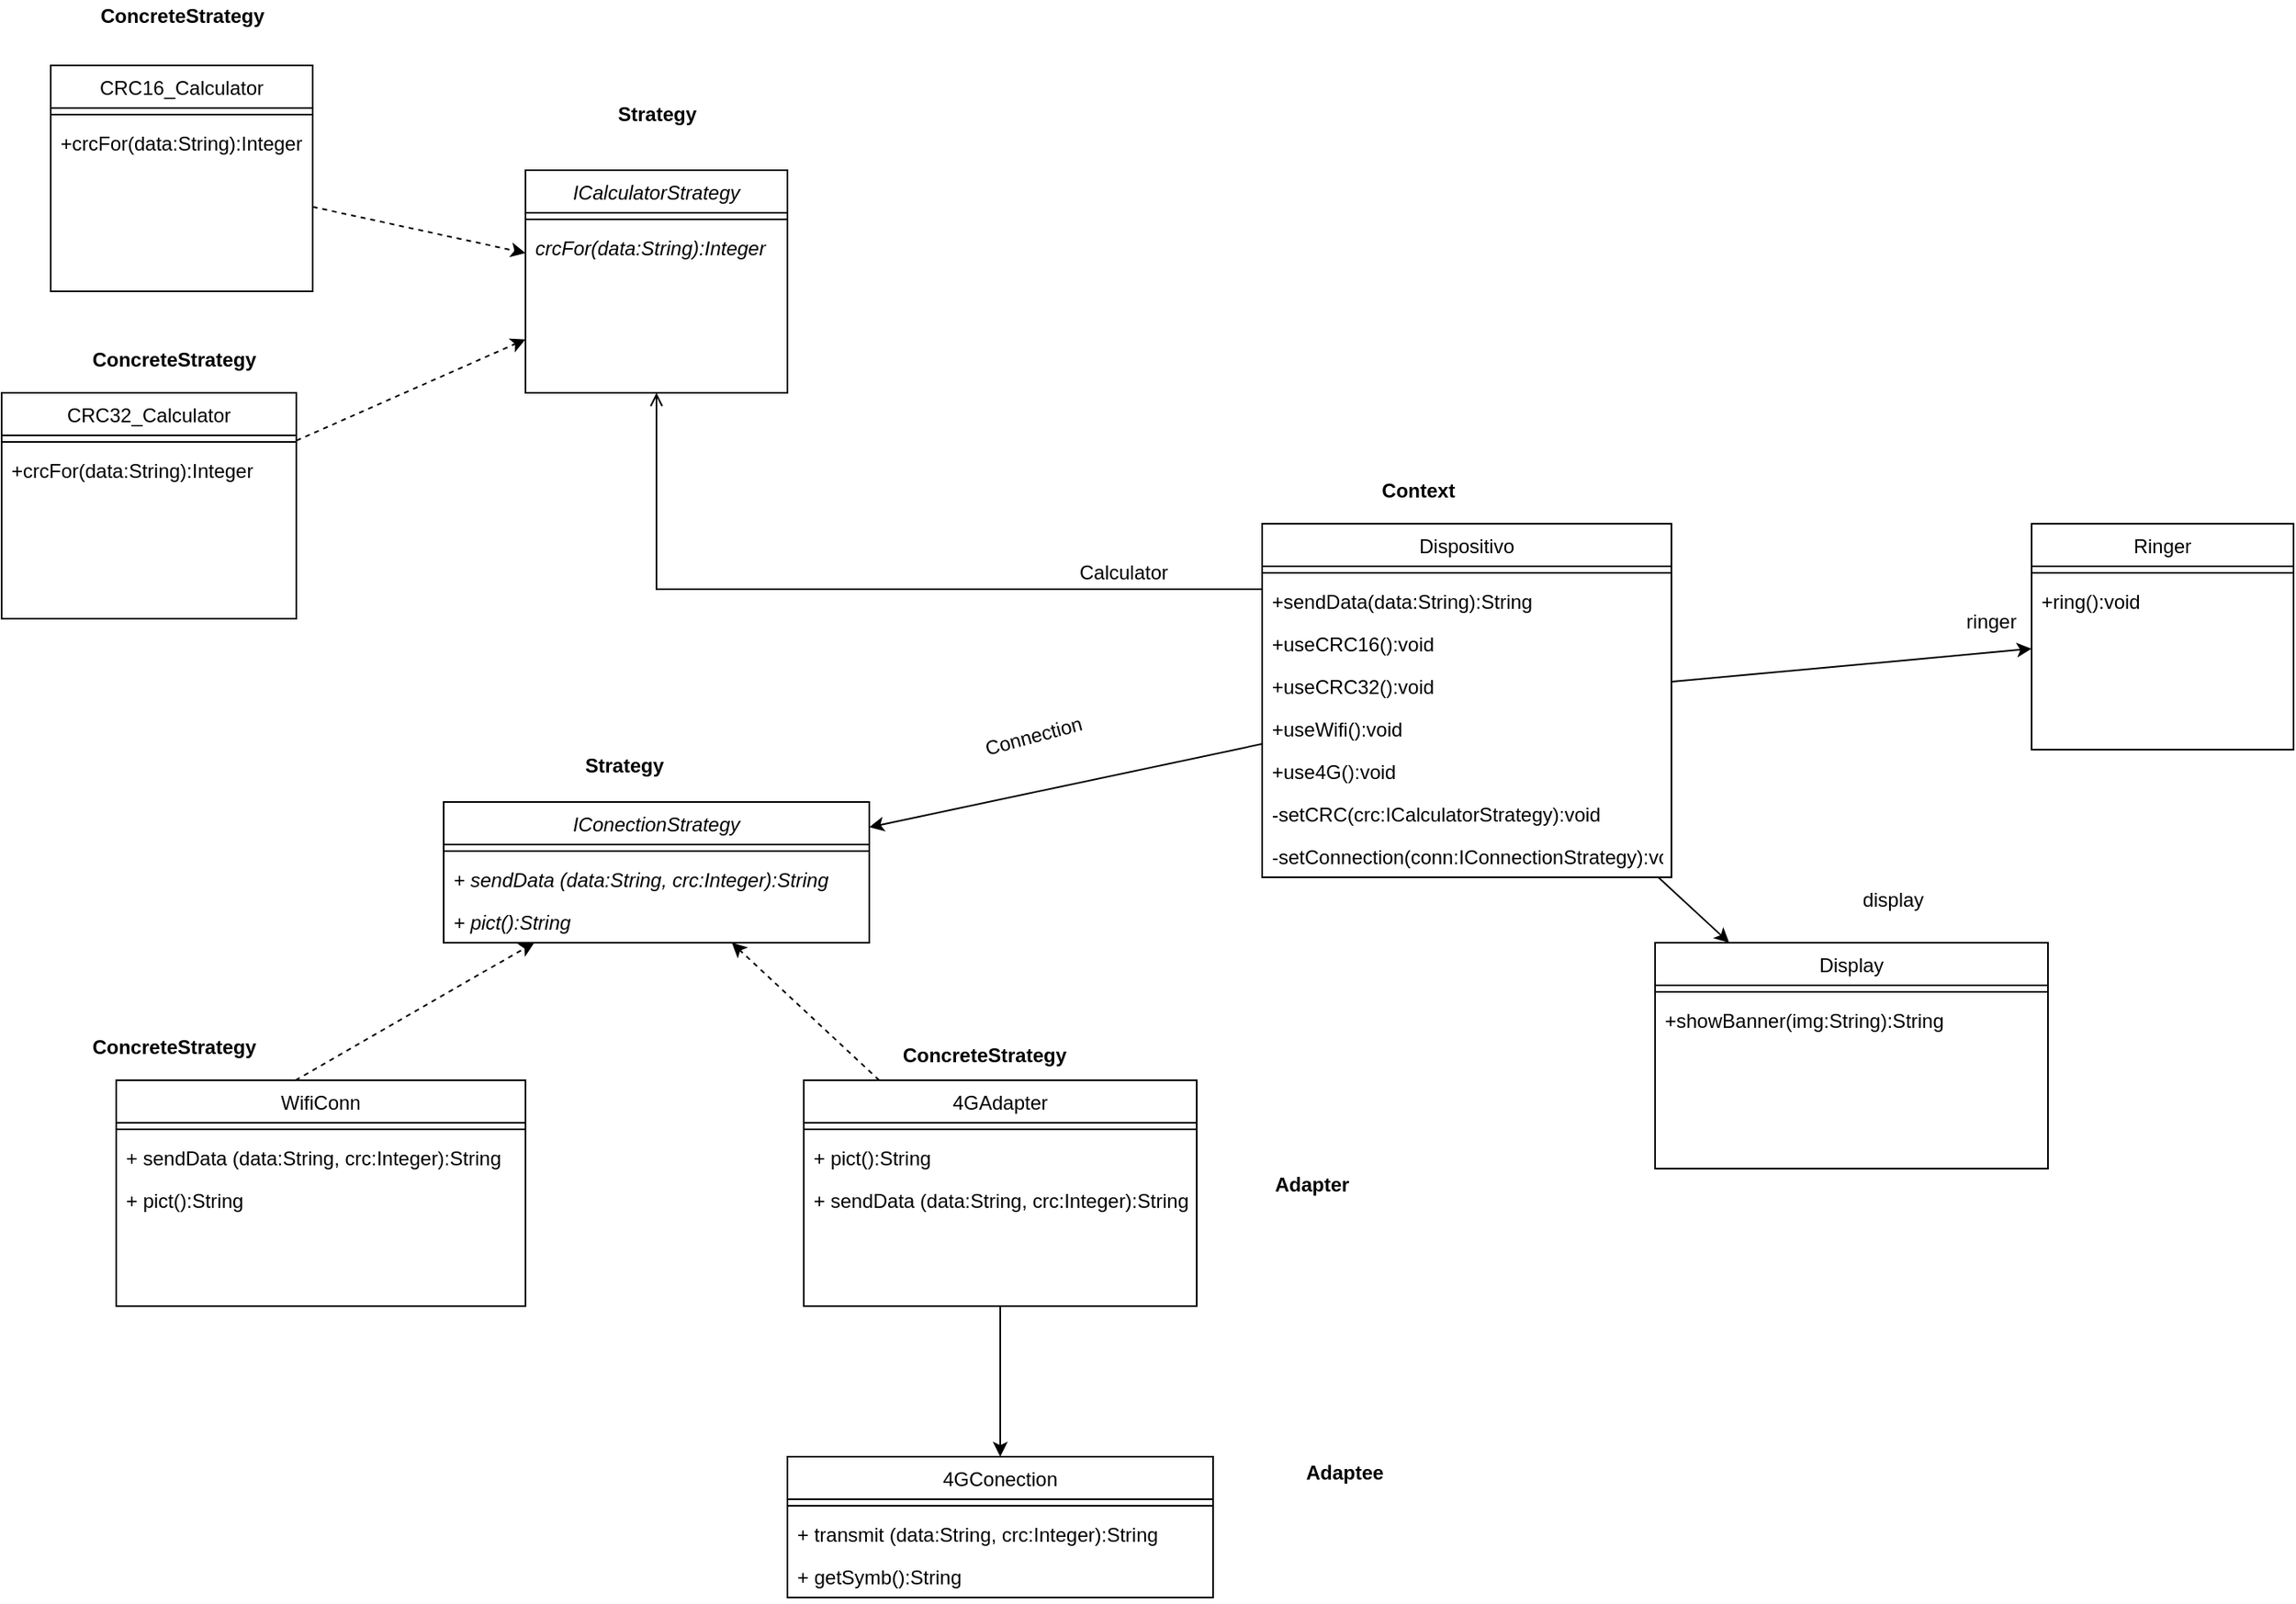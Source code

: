 <mxfile version="19.0.2" type="github">
  <diagram id="C5RBs43oDa-KdzZeNtuy" name="Page-1">
    <mxGraphModel dx="1948" dy="1740" grid="1" gridSize="10" guides="1" tooltips="1" connect="1" arrows="1" fold="1" page="1" pageScale="1" pageWidth="827" pageHeight="1169" math="0" shadow="0">
      <root>
        <mxCell id="WIyWlLk6GJQsqaUBKTNV-0" />
        <mxCell id="WIyWlLk6GJQsqaUBKTNV-1" parent="WIyWlLk6GJQsqaUBKTNV-0" />
        <mxCell id="zkfFHV4jXpPFQw0GAbJ--0" value="Dispositivo" style="swimlane;fontStyle=0;align=center;verticalAlign=top;childLayout=stackLayout;horizontal=1;startSize=26;horizontalStack=0;resizeParent=1;resizeLast=0;collapsible=1;marginBottom=0;rounded=0;shadow=0;strokeWidth=1;" parent="WIyWlLk6GJQsqaUBKTNV-1" vertex="1">
          <mxGeometry x="110" y="30" width="250" height="216" as="geometry">
            <mxRectangle x="230" y="140" width="160" height="26" as="alternateBounds" />
          </mxGeometry>
        </mxCell>
        <mxCell id="zkfFHV4jXpPFQw0GAbJ--4" value="" style="line;html=1;strokeWidth=1;align=left;verticalAlign=middle;spacingTop=-1;spacingLeft=3;spacingRight=3;rotatable=0;labelPosition=right;points=[];portConstraint=eastwest;" parent="zkfFHV4jXpPFQw0GAbJ--0" vertex="1">
          <mxGeometry y="26" width="250" height="8" as="geometry" />
        </mxCell>
        <mxCell id="zkfFHV4jXpPFQw0GAbJ--5" value="+sendData(data:String):String" style="text;align=left;verticalAlign=top;spacingLeft=4;spacingRight=4;overflow=hidden;rotatable=0;points=[[0,0.5],[1,0.5]];portConstraint=eastwest;" parent="zkfFHV4jXpPFQw0GAbJ--0" vertex="1">
          <mxGeometry y="34" width="250" height="26" as="geometry" />
        </mxCell>
        <mxCell id="hCeDtJh-7-GGdZK3IGsr-0" value="+useCRC16():void" style="text;align=left;verticalAlign=top;spacingLeft=4;spacingRight=4;overflow=hidden;rotatable=0;points=[[0,0.5],[1,0.5]];portConstraint=eastwest;" vertex="1" parent="zkfFHV4jXpPFQw0GAbJ--0">
          <mxGeometry y="60" width="250" height="26" as="geometry" />
        </mxCell>
        <mxCell id="hCeDtJh-7-GGdZK3IGsr-1" value="+useCRC32():void" style="text;align=left;verticalAlign=top;spacingLeft=4;spacingRight=4;overflow=hidden;rotatable=0;points=[[0,0.5],[1,0.5]];portConstraint=eastwest;" vertex="1" parent="zkfFHV4jXpPFQw0GAbJ--0">
          <mxGeometry y="86" width="250" height="26" as="geometry" />
        </mxCell>
        <mxCell id="hCeDtJh-7-GGdZK3IGsr-5" value="+useWifi():void" style="text;align=left;verticalAlign=top;spacingLeft=4;spacingRight=4;overflow=hidden;rotatable=0;points=[[0,0.5],[1,0.5]];portConstraint=eastwest;" vertex="1" parent="zkfFHV4jXpPFQw0GAbJ--0">
          <mxGeometry y="112" width="250" height="26" as="geometry" />
        </mxCell>
        <mxCell id="hCeDtJh-7-GGdZK3IGsr-4" value="+use4G():void" style="text;align=left;verticalAlign=top;spacingLeft=4;spacingRight=4;overflow=hidden;rotatable=0;points=[[0,0.5],[1,0.5]];portConstraint=eastwest;" vertex="1" parent="zkfFHV4jXpPFQw0GAbJ--0">
          <mxGeometry y="138" width="250" height="26" as="geometry" />
        </mxCell>
        <mxCell id="hCeDtJh-7-GGdZK3IGsr-3" value="-setCRC(crc:ICalculatorStrategy):void" style="text;align=left;verticalAlign=top;spacingLeft=4;spacingRight=4;overflow=hidden;rotatable=0;points=[[0,0.5],[1,0.5]];portConstraint=eastwest;" vertex="1" parent="zkfFHV4jXpPFQw0GAbJ--0">
          <mxGeometry y="164" width="250" height="26" as="geometry" />
        </mxCell>
        <mxCell id="hCeDtJh-7-GGdZK3IGsr-6" value="-setConnection(conn:IConnectionStrategy):void" style="text;align=left;verticalAlign=top;spacingLeft=4;spacingRight=4;overflow=hidden;rotatable=0;points=[[0,0.5],[1,0.5]];portConstraint=eastwest;" vertex="1" parent="zkfFHV4jXpPFQw0GAbJ--0">
          <mxGeometry y="190" width="250" height="26" as="geometry" />
        </mxCell>
        <mxCell id="zkfFHV4jXpPFQw0GAbJ--6" value="WifiConn" style="swimlane;fontStyle=0;align=center;verticalAlign=top;childLayout=stackLayout;horizontal=1;startSize=26;horizontalStack=0;resizeParent=1;resizeLast=0;collapsible=1;marginBottom=0;rounded=0;shadow=0;strokeWidth=1;" parent="WIyWlLk6GJQsqaUBKTNV-1" vertex="1">
          <mxGeometry x="-590" y="370" width="250" height="138" as="geometry">
            <mxRectangle x="130" y="380" width="160" height="26" as="alternateBounds" />
          </mxGeometry>
        </mxCell>
        <mxCell id="zkfFHV4jXpPFQw0GAbJ--9" value="" style="line;html=1;strokeWidth=1;align=left;verticalAlign=middle;spacingTop=-1;spacingLeft=3;spacingRight=3;rotatable=0;labelPosition=right;points=[];portConstraint=eastwest;" parent="zkfFHV4jXpPFQw0GAbJ--6" vertex="1">
          <mxGeometry y="26" width="250" height="8" as="geometry" />
        </mxCell>
        <mxCell id="HVEa03CkyZOE4N7WmH8P-10" value="+ sendData (data:String, crc:Integer):String" style="text;align=left;verticalAlign=top;spacingLeft=4;spacingRight=4;overflow=hidden;rotatable=0;points=[[0,0.5],[1,0.5]];portConstraint=eastwest;fontStyle=0" parent="zkfFHV4jXpPFQw0GAbJ--6" vertex="1">
          <mxGeometry y="34" width="250" height="26" as="geometry" />
        </mxCell>
        <mxCell id="HVEa03CkyZOE4N7WmH8P-11" value="+ pict():String" style="text;align=left;verticalAlign=top;spacingLeft=4;spacingRight=4;overflow=hidden;rotatable=0;points=[[0,0.5],[1,0.5]];portConstraint=eastwest;fontStyle=0" parent="zkfFHV4jXpPFQw0GAbJ--6" vertex="1">
          <mxGeometry y="60" width="250" height="26" as="geometry" />
        </mxCell>
        <mxCell id="zkfFHV4jXpPFQw0GAbJ--13" value="4GConection" style="swimlane;fontStyle=0;align=center;verticalAlign=top;childLayout=stackLayout;horizontal=1;startSize=26;horizontalStack=0;resizeParent=1;resizeLast=0;collapsible=1;marginBottom=0;rounded=0;shadow=0;strokeWidth=1;" parent="WIyWlLk6GJQsqaUBKTNV-1" vertex="1">
          <mxGeometry x="-180" y="600" width="260" height="86" as="geometry">
            <mxRectangle x="340" y="380" width="170" height="26" as="alternateBounds" />
          </mxGeometry>
        </mxCell>
        <mxCell id="zkfFHV4jXpPFQw0GAbJ--15" value="" style="line;html=1;strokeWidth=1;align=left;verticalAlign=middle;spacingTop=-1;spacingLeft=3;spacingRight=3;rotatable=0;labelPosition=right;points=[];portConstraint=eastwest;" parent="zkfFHV4jXpPFQw0GAbJ--13" vertex="1">
          <mxGeometry y="26" width="260" height="8" as="geometry" />
        </mxCell>
        <mxCell id="HVEa03CkyZOE4N7WmH8P-12" value="+ transmit (data:String, crc:Integer):String" style="text;align=left;verticalAlign=top;spacingLeft=4;spacingRight=4;overflow=hidden;rotatable=0;points=[[0,0.5],[1,0.5]];portConstraint=eastwest;fontStyle=0" parent="zkfFHV4jXpPFQw0GAbJ--13" vertex="1">
          <mxGeometry y="34" width="260" height="26" as="geometry" />
        </mxCell>
        <mxCell id="HVEa03CkyZOE4N7WmH8P-13" value="+ getSymb():String" style="text;align=left;verticalAlign=top;spacingLeft=4;spacingRight=4;overflow=hidden;rotatable=0;points=[[0,0.5],[1,0.5]];portConstraint=eastwest;fontStyle=0" parent="zkfFHV4jXpPFQw0GAbJ--13" vertex="1">
          <mxGeometry y="60" width="260" height="26" as="geometry" />
        </mxCell>
        <mxCell id="zkfFHV4jXpPFQw0GAbJ--17" value="ICalculatorStrategy" style="swimlane;fontStyle=2;align=center;verticalAlign=top;childLayout=stackLayout;horizontal=1;startSize=26;horizontalStack=0;resizeParent=1;resizeLast=0;collapsible=1;marginBottom=0;rounded=0;shadow=0;strokeWidth=1;" parent="WIyWlLk6GJQsqaUBKTNV-1" vertex="1">
          <mxGeometry x="-340" y="-186" width="160" height="136" as="geometry">
            <mxRectangle x="550" y="140" width="160" height="26" as="alternateBounds" />
          </mxGeometry>
        </mxCell>
        <mxCell id="zkfFHV4jXpPFQw0GAbJ--23" value="" style="line;html=1;strokeWidth=1;align=left;verticalAlign=middle;spacingTop=-1;spacingLeft=3;spacingRight=3;rotatable=0;labelPosition=right;points=[];portConstraint=eastwest;" parent="zkfFHV4jXpPFQw0GAbJ--17" vertex="1">
          <mxGeometry y="26" width="160" height="8" as="geometry" />
        </mxCell>
        <mxCell id="zkfFHV4jXpPFQw0GAbJ--25" value="crcFor(data:String):Integer" style="text;align=left;verticalAlign=top;spacingLeft=4;spacingRight=4;overflow=hidden;rotatable=0;points=[[0,0.5],[1,0.5]];portConstraint=eastwest;fontStyle=2" parent="zkfFHV4jXpPFQw0GAbJ--17" vertex="1">
          <mxGeometry y="34" width="160" height="26" as="geometry" />
        </mxCell>
        <mxCell id="zkfFHV4jXpPFQw0GAbJ--26" value="" style="endArrow=open;shadow=0;strokeWidth=1;rounded=0;endFill=1;edgeStyle=elbowEdgeStyle;elbow=vertical;startArrow=none;" parent="WIyWlLk6GJQsqaUBKTNV-1" source="zkfFHV4jXpPFQw0GAbJ--0" target="zkfFHV4jXpPFQw0GAbJ--17" edge="1">
          <mxGeometry x="0.5" y="41" relative="1" as="geometry">
            <mxPoint x="380" y="192" as="sourcePoint" />
            <mxPoint x="540" y="192" as="targetPoint" />
            <mxPoint x="-40" y="32" as="offset" />
            <Array as="points">
              <mxPoint x="-40" y="70" />
            </Array>
          </mxGeometry>
        </mxCell>
        <mxCell id="HVEa03CkyZOE4N7WmH8P-0" value="IConectionStrategy&#xa;" style="swimlane;fontStyle=2;align=center;verticalAlign=top;childLayout=stackLayout;horizontal=1;startSize=26;horizontalStack=0;resizeParent=1;resizeLast=0;collapsible=1;marginBottom=0;rounded=0;shadow=0;strokeWidth=1;" parent="WIyWlLk6GJQsqaUBKTNV-1" vertex="1">
          <mxGeometry x="-390" y="200" width="260" height="86" as="geometry">
            <mxRectangle x="340" y="380" width="170" height="26" as="alternateBounds" />
          </mxGeometry>
        </mxCell>
        <mxCell id="HVEa03CkyZOE4N7WmH8P-2" value="" style="line;html=1;strokeWidth=1;align=left;verticalAlign=middle;spacingTop=-1;spacingLeft=3;spacingRight=3;rotatable=0;labelPosition=right;points=[];portConstraint=eastwest;" parent="HVEa03CkyZOE4N7WmH8P-0" vertex="1">
          <mxGeometry y="26" width="260" height="8" as="geometry" />
        </mxCell>
        <mxCell id="HVEa03CkyZOE4N7WmH8P-8" value="+ sendData (data:String, crc:Integer):String" style="text;align=left;verticalAlign=top;spacingLeft=4;spacingRight=4;overflow=hidden;rotatable=0;points=[[0,0.5],[1,0.5]];portConstraint=eastwest;fontStyle=2" parent="HVEa03CkyZOE4N7WmH8P-0" vertex="1">
          <mxGeometry y="34" width="260" height="26" as="geometry" />
        </mxCell>
        <mxCell id="HVEa03CkyZOE4N7WmH8P-9" value="+ pict():String" style="text;align=left;verticalAlign=top;spacingLeft=4;spacingRight=4;overflow=hidden;rotatable=0;points=[[0,0.5],[1,0.5]];portConstraint=eastwest;fontStyle=2" parent="HVEa03CkyZOE4N7WmH8P-0" vertex="1">
          <mxGeometry y="60" width="260" height="26" as="geometry" />
        </mxCell>
        <mxCell id="HVEa03CkyZOE4N7WmH8P-3" value="" style="endArrow=classic;html=1;rounded=0;" parent="WIyWlLk6GJQsqaUBKTNV-1" source="zkfFHV4jXpPFQw0GAbJ--0" target="HVEa03CkyZOE4N7WmH8P-0" edge="1">
          <mxGeometry width="50" height="50" relative="1" as="geometry">
            <mxPoint x="220" y="165.182" as="sourcePoint" />
            <mxPoint x="420" y="100" as="targetPoint" />
          </mxGeometry>
        </mxCell>
        <mxCell id="HVEa03CkyZOE4N7WmH8P-4" value="Connection" style="text;html=1;align=center;verticalAlign=middle;resizable=0;points=[];autosize=1;strokeColor=none;fillColor=none;rotation=-15;" parent="WIyWlLk6GJQsqaUBKTNV-1" vertex="1">
          <mxGeometry x="-70" y="150" width="80" height="20" as="geometry" />
        </mxCell>
        <mxCell id="HVEa03CkyZOE4N7WmH8P-5" value="" style="endArrow=classic;html=1;rounded=0;exitX=0.438;exitY=0;exitDx=0;exitDy=0;exitPerimeter=0;dashed=1;" parent="WIyWlLk6GJQsqaUBKTNV-1" source="zkfFHV4jXpPFQw0GAbJ--6" target="HVEa03CkyZOE4N7WmH8P-0" edge="1">
          <mxGeometry width="50" height="50" relative="1" as="geometry">
            <mxPoint x="370" y="150" as="sourcePoint" />
            <mxPoint x="420" y="100" as="targetPoint" />
          </mxGeometry>
        </mxCell>
        <mxCell id="HVEa03CkyZOE4N7WmH8P-6" value="" style="endArrow=classic;html=1;rounded=0;dashed=1;" parent="WIyWlLk6GJQsqaUBKTNV-1" source="nnLuRa0u8uyTsH2V91wt-7" target="HVEa03CkyZOE4N7WmH8P-0" edge="1">
          <mxGeometry width="50" height="50" relative="1" as="geometry">
            <mxPoint x="-229.92" y="310" as="sourcePoint" />
            <mxPoint x="-83.889" y="230" as="targetPoint" />
          </mxGeometry>
        </mxCell>
        <mxCell id="HVEa03CkyZOE4N7WmH8P-14" value="CRC16_Calculator" style="swimlane;fontStyle=0;align=center;verticalAlign=top;childLayout=stackLayout;horizontal=1;startSize=26;horizontalStack=0;resizeParent=1;resizeLast=0;collapsible=1;marginBottom=0;rounded=0;shadow=0;strokeWidth=1;" parent="WIyWlLk6GJQsqaUBKTNV-1" vertex="1">
          <mxGeometry x="-630" y="-250" width="160" height="138" as="geometry">
            <mxRectangle x="130" y="380" width="160" height="26" as="alternateBounds" />
          </mxGeometry>
        </mxCell>
        <mxCell id="HVEa03CkyZOE4N7WmH8P-15" value="" style="line;html=1;strokeWidth=1;align=left;verticalAlign=middle;spacingTop=-1;spacingLeft=3;spacingRight=3;rotatable=0;labelPosition=right;points=[];portConstraint=eastwest;" parent="HVEa03CkyZOE4N7WmH8P-14" vertex="1">
          <mxGeometry y="26" width="160" height="8" as="geometry" />
        </mxCell>
        <mxCell id="HVEa03CkyZOE4N7WmH8P-25" value="+crcFor(data:String):Integer" style="text;align=left;verticalAlign=top;spacingLeft=4;spacingRight=4;overflow=hidden;rotatable=0;points=[[0,0.5],[1,0.5]];portConstraint=eastwest;fontStyle=0" parent="HVEa03CkyZOE4N7WmH8P-14" vertex="1">
          <mxGeometry y="34" width="160" height="26" as="geometry" />
        </mxCell>
        <mxCell id="HVEa03CkyZOE4N7WmH8P-18" value="" style="endArrow=classic;html=1;rounded=0;dashed=1;" parent="WIyWlLk6GJQsqaUBKTNV-1" source="HVEa03CkyZOE4N7WmH8P-14" target="zkfFHV4jXpPFQw0GAbJ--17" edge="1">
          <mxGeometry width="50" height="50" relative="1" as="geometry">
            <mxPoint x="590" y="-436" as="sourcePoint" />
            <mxPoint x="20.39" y="-350" as="targetPoint" />
          </mxGeometry>
        </mxCell>
        <mxCell id="HVEa03CkyZOE4N7WmH8P-19" value="CRC32_Calculator" style="swimlane;fontStyle=0;align=center;verticalAlign=top;childLayout=stackLayout;horizontal=1;startSize=26;horizontalStack=0;resizeParent=1;resizeLast=0;collapsible=1;marginBottom=0;rounded=0;shadow=0;strokeWidth=1;" parent="WIyWlLk6GJQsqaUBKTNV-1" vertex="1">
          <mxGeometry x="-660" y="-50" width="180" height="138" as="geometry">
            <mxRectangle x="130" y="380" width="160" height="26" as="alternateBounds" />
          </mxGeometry>
        </mxCell>
        <mxCell id="HVEa03CkyZOE4N7WmH8P-20" value="" style="line;html=1;strokeWidth=1;align=left;verticalAlign=middle;spacingTop=-1;spacingLeft=3;spacingRight=3;rotatable=0;labelPosition=right;points=[];portConstraint=eastwest;" parent="HVEa03CkyZOE4N7WmH8P-19" vertex="1">
          <mxGeometry y="26" width="180" height="8" as="geometry" />
        </mxCell>
        <mxCell id="HVEa03CkyZOE4N7WmH8P-24" value="+crcFor(data:String):Integer" style="text;align=left;verticalAlign=top;spacingLeft=4;spacingRight=4;overflow=hidden;rotatable=0;points=[[0,0.5],[1,0.5]];portConstraint=eastwest;fontStyle=0" parent="HVEa03CkyZOE4N7WmH8P-19" vertex="1">
          <mxGeometry y="34" width="180" height="26" as="geometry" />
        </mxCell>
        <mxCell id="HVEa03CkyZOE4N7WmH8P-23" value="" style="endArrow=classic;html=1;rounded=0;dashed=1;" parent="WIyWlLk6GJQsqaUBKTNV-1" source="HVEa03CkyZOE4N7WmH8P-19" target="zkfFHV4jXpPFQw0GAbJ--17" edge="1">
          <mxGeometry width="50" height="50" relative="1" as="geometry">
            <mxPoint x="-99.92" y="-246" as="sourcePoint" />
            <mxPoint x="231.6" y="-182.872" as="targetPoint" />
          </mxGeometry>
        </mxCell>
        <mxCell id="HVEa03CkyZOE4N7WmH8P-26" value="Ringer" style="swimlane;fontStyle=0;align=center;verticalAlign=top;childLayout=stackLayout;horizontal=1;startSize=26;horizontalStack=0;resizeParent=1;resizeLast=0;collapsible=1;marginBottom=0;rounded=0;shadow=0;strokeWidth=1;" parent="WIyWlLk6GJQsqaUBKTNV-1" vertex="1">
          <mxGeometry x="580" y="30" width="160" height="138" as="geometry">
            <mxRectangle x="230" y="140" width="160" height="26" as="alternateBounds" />
          </mxGeometry>
        </mxCell>
        <mxCell id="HVEa03CkyZOE4N7WmH8P-27" value="" style="line;html=1;strokeWidth=1;align=left;verticalAlign=middle;spacingTop=-1;spacingLeft=3;spacingRight=3;rotatable=0;labelPosition=right;points=[];portConstraint=eastwest;" parent="HVEa03CkyZOE4N7WmH8P-26" vertex="1">
          <mxGeometry y="26" width="160" height="8" as="geometry" />
        </mxCell>
        <mxCell id="HVEa03CkyZOE4N7WmH8P-28" value="+ring():void" style="text;align=left;verticalAlign=top;spacingLeft=4;spacingRight=4;overflow=hidden;rotatable=0;points=[[0,0.5],[1,0.5]];portConstraint=eastwest;" parent="HVEa03CkyZOE4N7WmH8P-26" vertex="1">
          <mxGeometry y="34" width="160" height="26" as="geometry" />
        </mxCell>
        <mxCell id="HVEa03CkyZOE4N7WmH8P-29" value="" style="endArrow=classic;html=1;rounded=0;startArrow=none;" parent="WIyWlLk6GJQsqaUBKTNV-1" source="zkfFHV4jXpPFQw0GAbJ--0" target="HVEa03CkyZOE4N7WmH8P-26" edge="1">
          <mxGeometry width="50" height="50" relative="1" as="geometry">
            <mxPoint x="320" y="99" as="sourcePoint" />
            <mxPoint x="510" y="-210" as="targetPoint" />
          </mxGeometry>
        </mxCell>
        <mxCell id="HVEa03CkyZOE4N7WmH8P-30" value="Display" style="swimlane;fontStyle=0;align=center;verticalAlign=top;childLayout=stackLayout;horizontal=1;startSize=26;horizontalStack=0;resizeParent=1;resizeLast=0;collapsible=1;marginBottom=0;rounded=0;shadow=0;strokeWidth=1;" parent="WIyWlLk6GJQsqaUBKTNV-1" vertex="1">
          <mxGeometry x="350" y="286" width="240" height="138" as="geometry">
            <mxRectangle x="230" y="140" width="160" height="26" as="alternateBounds" />
          </mxGeometry>
        </mxCell>
        <mxCell id="HVEa03CkyZOE4N7WmH8P-31" value="" style="line;html=1;strokeWidth=1;align=left;verticalAlign=middle;spacingTop=-1;spacingLeft=3;spacingRight=3;rotatable=0;labelPosition=right;points=[];portConstraint=eastwest;" parent="HVEa03CkyZOE4N7WmH8P-30" vertex="1">
          <mxGeometry y="26" width="240" height="8" as="geometry" />
        </mxCell>
        <mxCell id="HVEa03CkyZOE4N7WmH8P-32" value="+showBanner(img:String):String" style="text;align=left;verticalAlign=top;spacingLeft=4;spacingRight=4;overflow=hidden;rotatable=0;points=[[0,0.5],[1,0.5]];portConstraint=eastwest;" parent="HVEa03CkyZOE4N7WmH8P-30" vertex="1">
          <mxGeometry y="34" width="240" height="26" as="geometry" />
        </mxCell>
        <mxCell id="HVEa03CkyZOE4N7WmH8P-33" value="" style="endArrow=classic;html=1;rounded=0;" parent="WIyWlLk6GJQsqaUBKTNV-1" source="zkfFHV4jXpPFQw0GAbJ--0" target="HVEa03CkyZOE4N7WmH8P-30" edge="1">
          <mxGeometry width="50" height="50" relative="1" as="geometry">
            <mxPoint x="380" y="290" as="sourcePoint" />
            <mxPoint x="590" y="290" as="targetPoint" />
          </mxGeometry>
        </mxCell>
        <mxCell id="HVEa03CkyZOE4N7WmH8P-34" value="display" style="text;html=1;align=center;verticalAlign=middle;resizable=0;points=[];autosize=1;strokeColor=none;fillColor=none;" parent="WIyWlLk6GJQsqaUBKTNV-1" vertex="1">
          <mxGeometry x="470" y="250" width="50" height="20" as="geometry" />
        </mxCell>
        <mxCell id="HVEa03CkyZOE4N7WmH8P-40" value="Calculator" style="text;html=1;align=center;verticalAlign=middle;resizable=0;points=[];autosize=1;strokeColor=none;fillColor=none;" parent="WIyWlLk6GJQsqaUBKTNV-1" vertex="1">
          <mxGeometry x="-10" y="50" width="70" height="20" as="geometry" />
        </mxCell>
        <mxCell id="HVEa03CkyZOE4N7WmH8P-41" value="ringer" style="text;html=1;align=center;verticalAlign=middle;resizable=0;points=[];autosize=1;strokeColor=none;fillColor=none;" parent="WIyWlLk6GJQsqaUBKTNV-1" vertex="1">
          <mxGeometry x="530" y="80" width="50" height="20" as="geometry" />
        </mxCell>
        <mxCell id="nnLuRa0u8uyTsH2V91wt-0" value="Context" style="text;html=1;align=center;verticalAlign=middle;resizable=0;points=[];autosize=1;strokeColor=none;fillColor=none;fontStyle=1" parent="WIyWlLk6GJQsqaUBKTNV-1" vertex="1">
          <mxGeometry x="175" width="60" height="20" as="geometry" />
        </mxCell>
        <mxCell id="nnLuRa0u8uyTsH2V91wt-1" value="Strategy" style="text;html=1;align=center;verticalAlign=middle;resizable=0;points=[];autosize=1;strokeColor=none;fillColor=none;fontStyle=1" parent="WIyWlLk6GJQsqaUBKTNV-1" vertex="1">
          <mxGeometry x="-310" y="168" width="60" height="20" as="geometry" />
        </mxCell>
        <mxCell id="nnLuRa0u8uyTsH2V91wt-2" value="Strategy" style="text;html=1;align=center;verticalAlign=middle;resizable=0;points=[];autosize=1;strokeColor=none;fillColor=none;fontStyle=1" parent="WIyWlLk6GJQsqaUBKTNV-1" vertex="1">
          <mxGeometry x="-290" y="-230" width="60" height="20" as="geometry" />
        </mxCell>
        <mxCell id="nnLuRa0u8uyTsH2V91wt-3" value="ConcreteStrategy" style="text;html=1;align=center;verticalAlign=middle;resizable=0;points=[];autosize=1;strokeColor=none;fillColor=none;fontStyle=1" parent="WIyWlLk6GJQsqaUBKTNV-1" vertex="1">
          <mxGeometry x="-120" y="345" width="120" height="20" as="geometry" />
        </mxCell>
        <mxCell id="nnLuRa0u8uyTsH2V91wt-4" value="ConcreteStrategy" style="text;html=1;align=center;verticalAlign=middle;resizable=0;points=[];autosize=1;strokeColor=none;fillColor=none;fontStyle=1" parent="WIyWlLk6GJQsqaUBKTNV-1" vertex="1">
          <mxGeometry x="-615" y="340" width="120" height="20" as="geometry" />
        </mxCell>
        <mxCell id="nnLuRa0u8uyTsH2V91wt-5" value="ConcreteStrategy" style="text;html=1;align=center;verticalAlign=middle;resizable=0;points=[];autosize=1;strokeColor=none;fillColor=none;fontStyle=1" parent="WIyWlLk6GJQsqaUBKTNV-1" vertex="1">
          <mxGeometry x="-615" y="-80" width="120" height="20" as="geometry" />
        </mxCell>
        <mxCell id="nnLuRa0u8uyTsH2V91wt-6" value="ConcreteStrategy" style="text;html=1;align=center;verticalAlign=middle;resizable=0;points=[];autosize=1;strokeColor=none;fillColor=none;fontStyle=1" parent="WIyWlLk6GJQsqaUBKTNV-1" vertex="1">
          <mxGeometry x="-610" y="-290" width="120" height="20" as="geometry" />
        </mxCell>
        <mxCell id="nnLuRa0u8uyTsH2V91wt-7" value="4GAdapter" style="swimlane;fontStyle=0;align=center;verticalAlign=top;childLayout=stackLayout;horizontal=1;startSize=26;horizontalStack=0;resizeParent=1;resizeLast=0;collapsible=1;marginBottom=0;rounded=0;shadow=0;strokeWidth=1;" parent="WIyWlLk6GJQsqaUBKTNV-1" vertex="1">
          <mxGeometry x="-170" y="370" width="240" height="138" as="geometry">
            <mxRectangle x="230" y="140" width="160" height="26" as="alternateBounds" />
          </mxGeometry>
        </mxCell>
        <mxCell id="nnLuRa0u8uyTsH2V91wt-8" value="" style="line;html=1;strokeWidth=1;align=left;verticalAlign=middle;spacingTop=-1;spacingLeft=3;spacingRight=3;rotatable=0;labelPosition=right;points=[];portConstraint=eastwest;" parent="nnLuRa0u8uyTsH2V91wt-7" vertex="1">
          <mxGeometry y="26" width="240" height="8" as="geometry" />
        </mxCell>
        <mxCell id="nnLuRa0u8uyTsH2V91wt-12" value="+ pict():String" style="text;align=left;verticalAlign=top;spacingLeft=4;spacingRight=4;overflow=hidden;rotatable=0;points=[[0,0.5],[1,0.5]];portConstraint=eastwest;fontStyle=0" parent="nnLuRa0u8uyTsH2V91wt-7" vertex="1">
          <mxGeometry y="34" width="240" height="26" as="geometry" />
        </mxCell>
        <mxCell id="nnLuRa0u8uyTsH2V91wt-11" value="+ sendData (data:String, crc:Integer):String" style="text;align=left;verticalAlign=top;spacingLeft=4;spacingRight=4;overflow=hidden;rotatable=0;points=[[0,0.5],[1,0.5]];portConstraint=eastwest;fontStyle=0" parent="nnLuRa0u8uyTsH2V91wt-7" vertex="1">
          <mxGeometry y="60" width="240" height="26" as="geometry" />
        </mxCell>
        <mxCell id="nnLuRa0u8uyTsH2V91wt-10" value="" style="endArrow=classic;html=1;rounded=0;" parent="WIyWlLk6GJQsqaUBKTNV-1" source="nnLuRa0u8uyTsH2V91wt-7" target="zkfFHV4jXpPFQw0GAbJ--13" edge="1">
          <mxGeometry width="50" height="50" relative="1" as="geometry">
            <mxPoint x="-90" y="350" as="sourcePoint" />
            <mxPoint x="-40" y="300" as="targetPoint" />
          </mxGeometry>
        </mxCell>
        <mxCell id="nnLuRa0u8uyTsH2V91wt-13" value="Adapter" style="text;html=1;align=center;verticalAlign=middle;resizable=0;points=[];autosize=1;strokeColor=none;fillColor=none;fontStyle=1" parent="WIyWlLk6GJQsqaUBKTNV-1" vertex="1">
          <mxGeometry x="110" y="424" width="60" height="20" as="geometry" />
        </mxCell>
        <mxCell id="nnLuRa0u8uyTsH2V91wt-14" value="Adaptee" style="text;html=1;align=center;verticalAlign=middle;resizable=0;points=[];autosize=1;strokeColor=none;fillColor=none;fontStyle=1" parent="WIyWlLk6GJQsqaUBKTNV-1" vertex="1">
          <mxGeometry x="130" y="600" width="60" height="20" as="geometry" />
        </mxCell>
      </root>
    </mxGraphModel>
  </diagram>
</mxfile>
